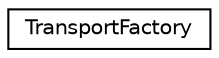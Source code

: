 digraph "Graphical Class Hierarchy"
{
 // LATEX_PDF_SIZE
  edge [fontname="Helvetica",fontsize="10",labelfontname="Helvetica",labelfontsize="10"];
  node [fontname="Helvetica",fontsize="10",shape=record];
  rankdir="LR";
  Node0 [label="TransportFactory",height=0.2,width=0.4,color="black", fillcolor="white", style="filled",URL="$classTransportFactory.html",tooltip="Creates and manages transport system instances."];
}
